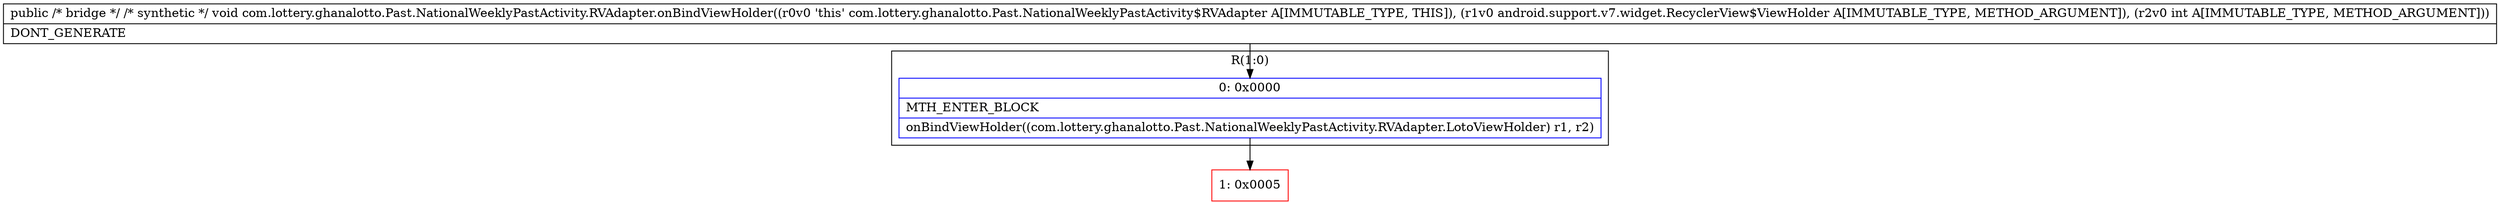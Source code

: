 digraph "CFG forcom.lottery.ghanalotto.Past.NationalWeeklyPastActivity.RVAdapter.onBindViewHolder(Landroid\/support\/v7\/widget\/RecyclerView$ViewHolder;I)V" {
subgraph cluster_Region_1676877396 {
label = "R(1:0)";
node [shape=record,color=blue];
Node_0 [shape=record,label="{0\:\ 0x0000|MTH_ENTER_BLOCK\l|onBindViewHolder((com.lottery.ghanalotto.Past.NationalWeeklyPastActivity.RVAdapter.LotoViewHolder) r1, r2)\l}"];
}
Node_1 [shape=record,color=red,label="{1\:\ 0x0005}"];
MethodNode[shape=record,label="{public \/* bridge *\/ \/* synthetic *\/ void com.lottery.ghanalotto.Past.NationalWeeklyPastActivity.RVAdapter.onBindViewHolder((r0v0 'this' com.lottery.ghanalotto.Past.NationalWeeklyPastActivity$RVAdapter A[IMMUTABLE_TYPE, THIS]), (r1v0 android.support.v7.widget.RecyclerView$ViewHolder A[IMMUTABLE_TYPE, METHOD_ARGUMENT]), (r2v0 int A[IMMUTABLE_TYPE, METHOD_ARGUMENT]))  | DONT_GENERATE\l}"];
MethodNode -> Node_0;
Node_0 -> Node_1;
}

